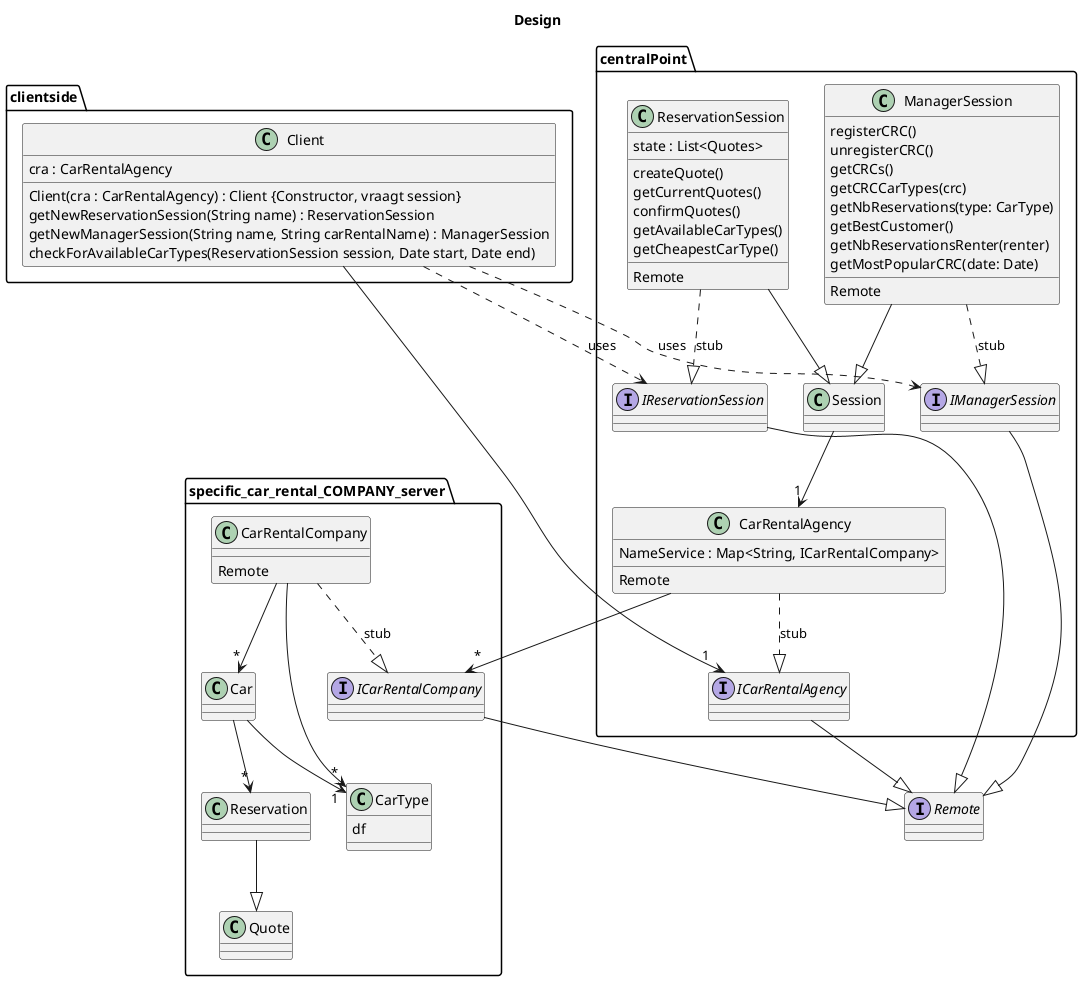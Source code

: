 @startuml
title Design

package centralPoint{

class Session 
Session -->"1" CarRentalAgency

class ReservationSession {
    state : List<Quotes>
    __
    createQuote()
    getCurrentQuotes()
    confirmQuotes()
    getAvailableCarTypes()
    getCheapestCarType()
    __
    Remote
}
ReservationSession --|> Session
ReservationSession ..|> IReservationSession : stub
interface IReservationSession





class ManagerSession {
    registerCRC()
    unregisterCRC()
    getCRCs()
    getCRCCarTypes(crc)
    getNbReservations(type: CarType)
    getBestCustomer()
    getNbReservationsRenter(renter)
    getMostPopularCRC(date: Date)
    __
    Remote
}
ManagerSession --|> Session
ManagerSession ..|> IManagerSession : stub
interface IManagerSession

class CarRentalAgency {
    NameService : Map<String, ICarRentalCompany>
    __
    Remote
}

CarRentalAgency ..|> ICarRentalAgency : stub

interface ICarRentalAgency {
}

}

package specific_car_rental_COMPANY_server {

interface ICarRentalCompany 
CarRentalAgency -->"*" ICarRentalCompany

class Car {

}
Car -->"*" Reservation
Car -->"1" CarType

class Reservation {

}
Reservation --|> Quote

class Quote {
}


class CarType {
    df
}

'class ReservationException {
'}

class CarRentalCompany {
    __
    Remote
}
CarRentalCompany ..|> ICarRentalCompany : stub
CarRentalCompany -->"*" Car
CarRentalCompany -->"*" CarType



'class ReservationConstraints {
'}
}
package clientside{
class Client {
    cra : CarRentalAgency

    Client(cra : CarRentalAgency) : Client {Constructor, vraagt session}
    getNewReservationSession(String name) : ReservationSession
    getNewManagerSession(String name, String carRentalName) : ManagerSession
    checkForAvailableCarTypes(ReservationSession session, Date start, Date end)

}
Client -->"1" ICarRentalAgency
Client ..> IReservationSession : uses
Client ..> IManagerSession : uses
}


interface Remote
ICarRentalAgency --|> Remote
ICarRentalCompany --|> Remote
IManagerSession --|> Remote
IReservationSession --|> Remote


@enduml